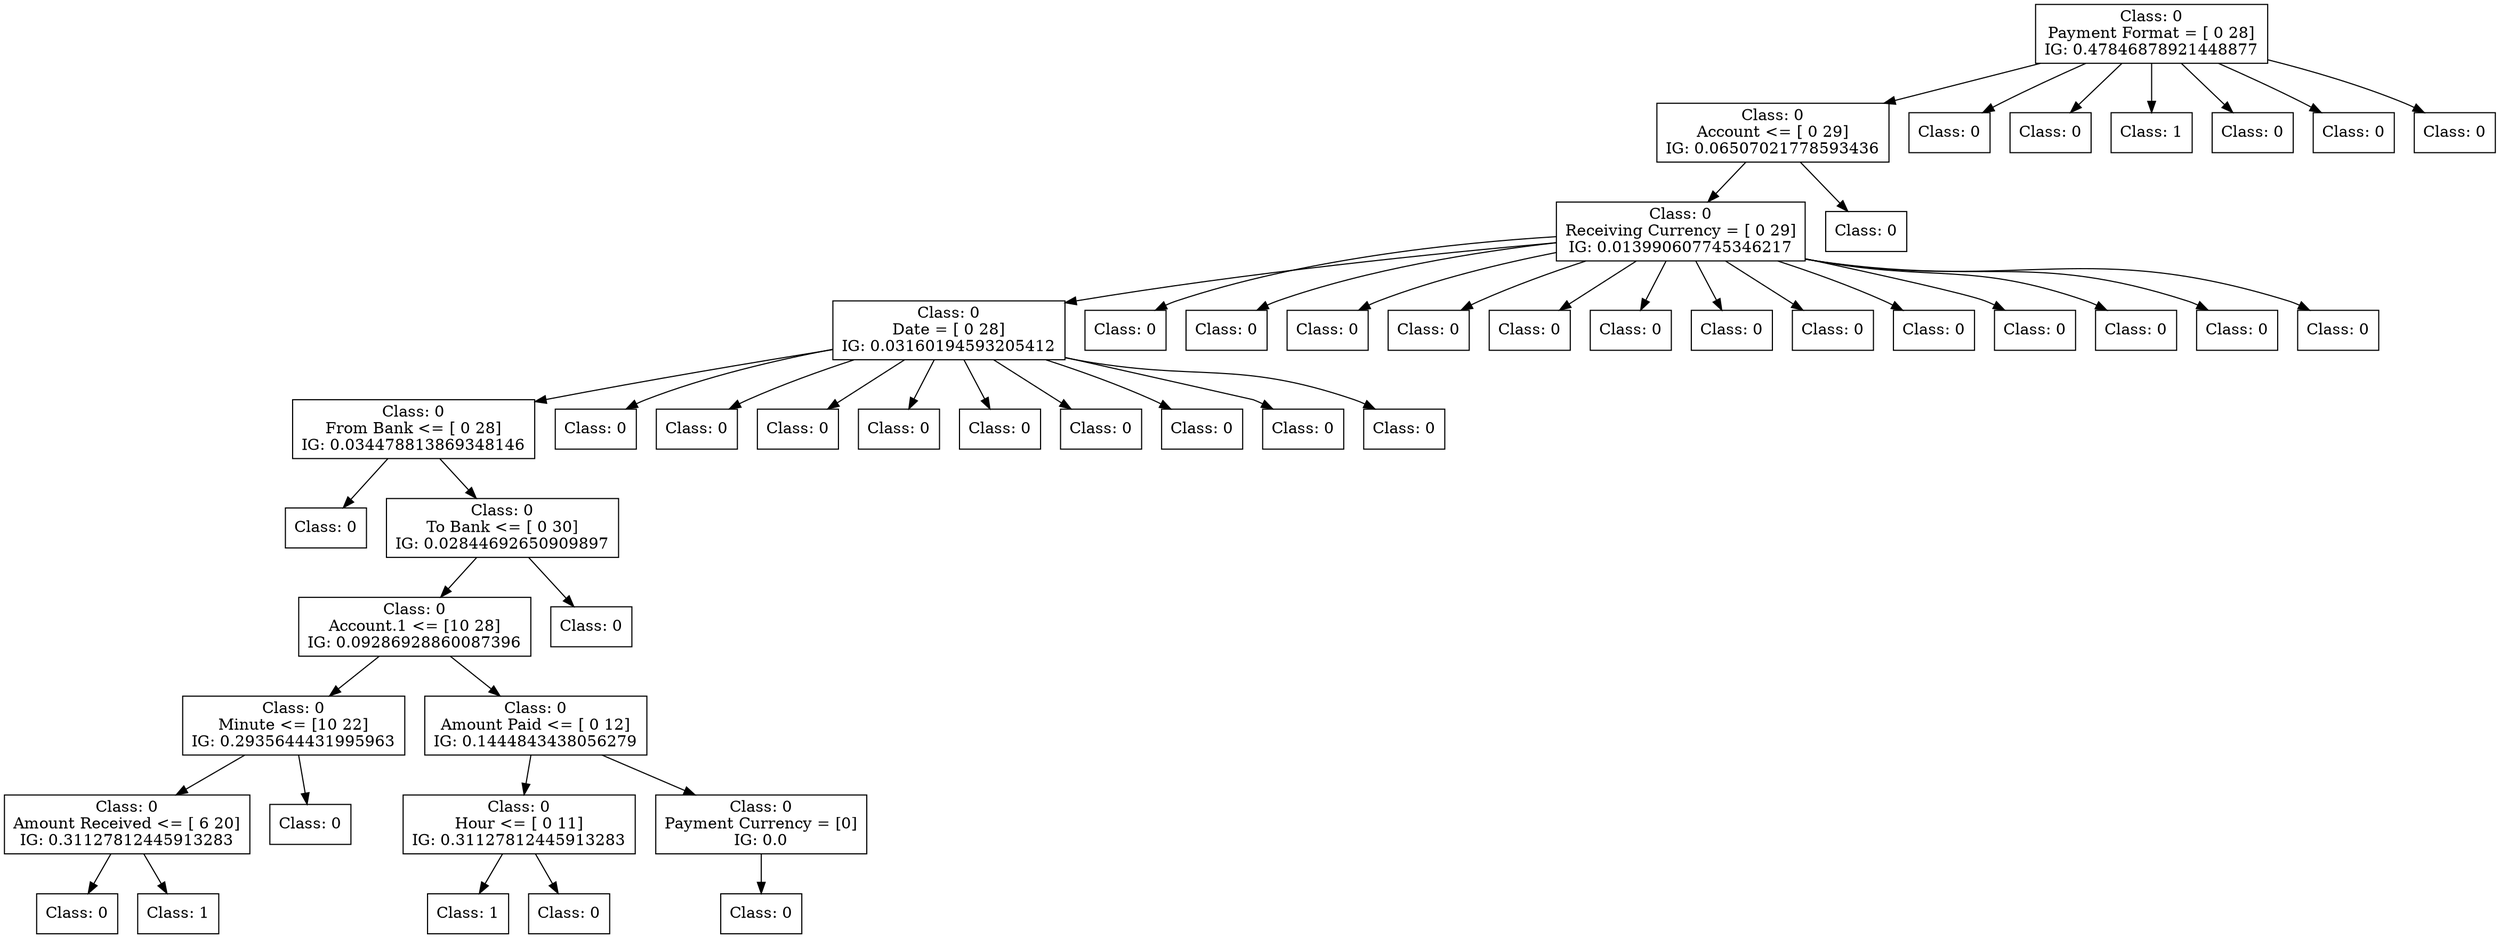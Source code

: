 digraph DecisionTree {
	rankdir=TD;
	node [shape=box];
	2639499100848 [label="Class: 0
Payment Format = [ 0 28]
IG: 0.47846878921448877"];
	2639426662272 [label="Class: 0
Account <= [ 0 29]
IG: 0.06507021778593436"];
	2639499100848 -> 2639426662272;
	2639426661744 [label="Class: 0
Receiving Currency = [ 0 29]
IG: 0.013990607745346217"];
	2639426662272 -> 2639426661744;
	2639426660208 [label="Class: 0
Date = [ 0 28]
IG: 0.03160194593205412"];
	2639426661744 -> 2639426660208;
	2639425848560 [label="Class: 0
From Bank <= [ 0 28]
IG: 0.034478813869348146"];
	2639426660208 -> 2639425848560;
	2639425850480 [label="Class: 0
"];
	2639425848560 -> 2639425850480;
	2639425850912 [label="Class: 0
To Bank <= [ 0 30]
IG: 0.02844692650909897"];
	2639425848560 -> 2639425850912;
	2639425851248 [label="Class: 0
Account.1 <= [10 28]
IG: 0.09286928860087396"];
	2639425850912 -> 2639425851248;
	2639425851968 [label="Class: 0
Minute <= [10 22]
IG: 0.2935644431995963"];
	2639425851248 -> 2639425851968;
	2639425852688 [label="Class: 0
Amount Received <= [ 6 20]
IG: 0.31127812445913283"];
	2639425851968 -> 2639425852688;
	2639425853408 [label="Class: 0
"];
	2639425852688 -> 2639425853408;
	2639425853840 [label="Class: 1
"];
	2639425852688 -> 2639425853840;
	2639425853120 [label="Class: 0
"];
	2639425851968 -> 2639425853120;
	2639425852400 [label="Class: 0
Amount Paid <= [ 0 12]
IG: 0.1444843438056279"];
	2639425851248 -> 2639425852400;
	2639425854176 [label="Class: 0
Hour <= [ 0 11]
IG: 0.31127812445913283"];
	2639425852400 -> 2639425854176;
	2639425854896 [label="Class: 1
"];
	2639425854176 -> 2639425854896;
	2639425855328 [label="Class: 0
"];
	2639425854176 -> 2639425855328;
	2639425854608 [label="Class: 0
Payment Currency = [0]
IG: 0.0"];
	2639425852400 -> 2639425854608;
	2639425854848 [label="Class: 0
"];
	2639425854608 -> 2639425854848;
	2639425851680 [label="Class: 0
"];
	2639425850912 -> 2639425851680;
	2639425848416 [label="Class: 0
"];
	2639426660208 -> 2639425848416;
	2639425847360 [label="Class: 0
"];
	2639426660208 -> 2639425847360;
	2639425847600 [label="Class: 0
"];
	2639426660208 -> 2639425847600;
	2639425848080 [label="Class: 0
"];
	2639426660208 -> 2639425848080;
	2639425849616 [label="Class: 0
"];
	2639426660208 -> 2639425849616;
	2639425848752 [label="Class: 0
"];
	2639426660208 -> 2639425848752;
	2639425848896 [label="Class: 0
"];
	2639426660208 -> 2639425848896;
	2639425847744 [label="Class: 0
"];
	2639426660208 -> 2639425847744;
	2639425848512 [label="Class: 0
"];
	2639426660208 -> 2639425848512;
	2639426662224 [label="Class: 0
"];
	2639426661744 -> 2639426662224;
	2639426662032 [label="Class: 0
"];
	2639426661744 -> 2639426662032;
	2639426660928 [label="Class: 0
"];
	2639426661744 -> 2639426660928;
	2639426660256 [label="Class: 0
"];
	2639426661744 -> 2639426660256;
	2639426659680 [label="Class: 0
"];
	2639426661744 -> 2639426659680;
	2639426656272 [label="Class: 0
"];
	2639426661744 -> 2639426656272;
	2639426659536 [label="Class: 0
"];
	2639426661744 -> 2639426659536;
	2639426664048 [label="Class: 0
"];
	2639426661744 -> 2639426664048;
	2639426662416 [label="Class: 0
"];
	2639426661744 -> 2639426662416;
	2639425848800 [label="Class: 0
"];
	2639426661744 -> 2639425848800;
	2639425848224 [label="Class: 0
"];
	2639426661744 -> 2639425848224;
	2639425847552 [label="Class: 0
"];
	2639426661744 -> 2639425847552;
	2639425847936 [label="Class: 0
"];
	2639426661744 -> 2639425847936;
	2639426651760 [label="Class: 0
"];
	2639426662272 -> 2639426651760;
	2639426662176 [label="Class: 0
"];
	2639499100848 -> 2639426662176;
	2639426660448 [label="Class: 0
"];
	2639499100848 -> 2639426660448;
	2639426665824 [label="Class: 1
"];
	2639499100848 -> 2639426665824;
	2639426659872 [label="Class: 0
"];
	2639499100848 -> 2639426659872;
	2639426665584 [label="Class: 0
"];
	2639499100848 -> 2639426665584;
	2639426666304 [label="Class: 0
"];
	2639499100848 -> 2639426666304;
}
